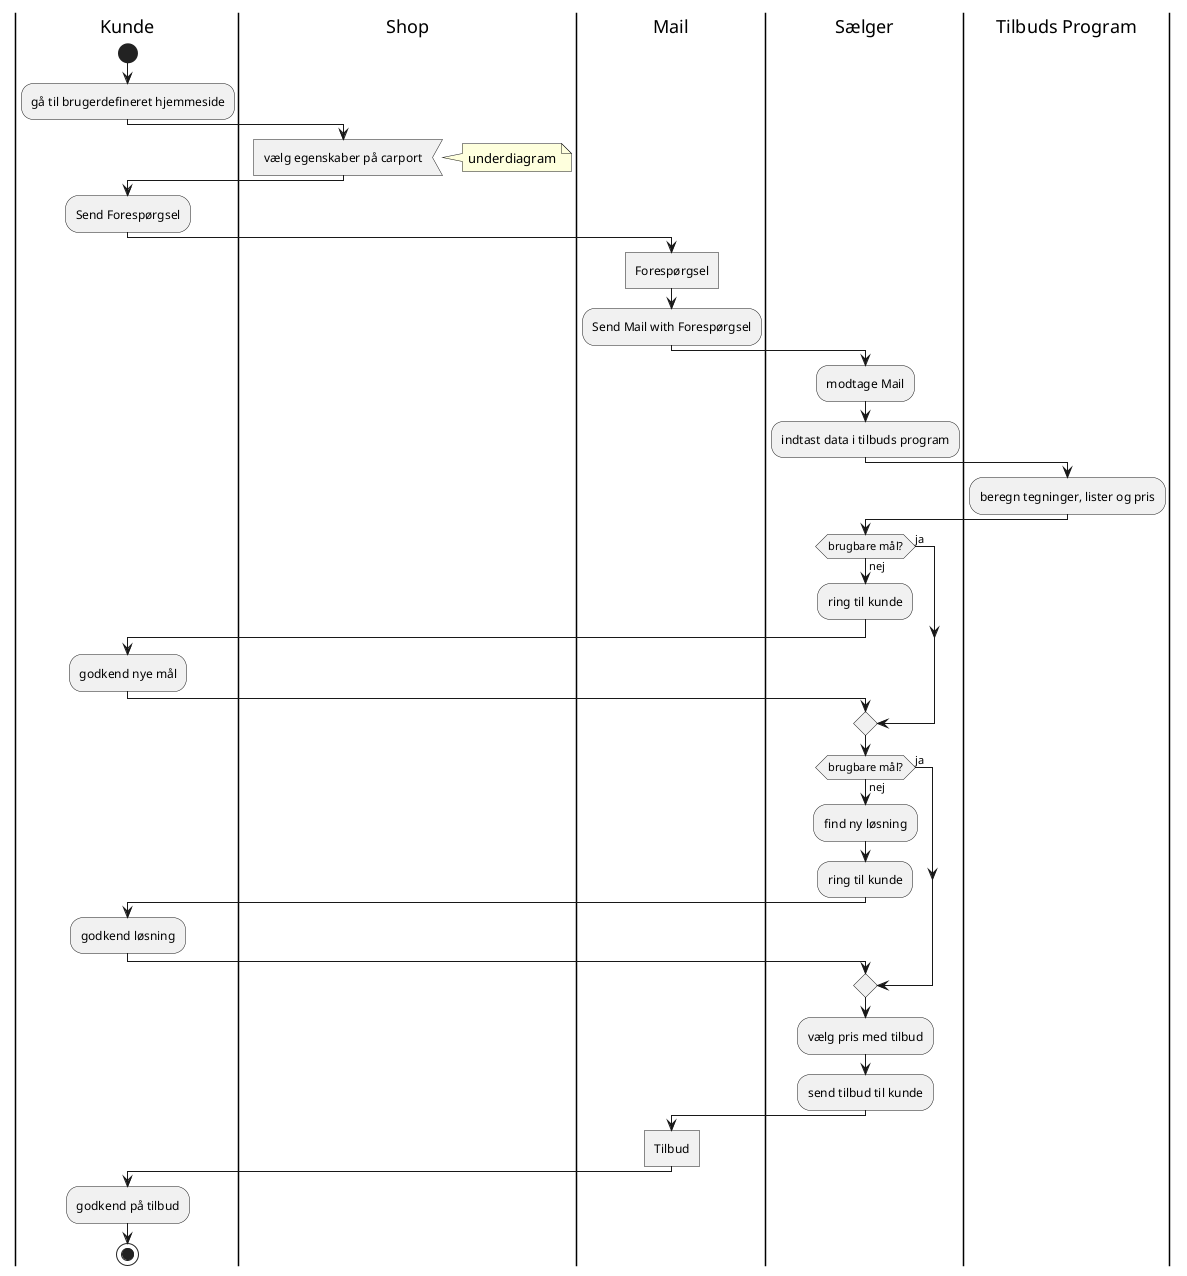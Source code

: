 @startuml
'https://plantuml.com/activity-diagram-beta

|Kunde|
start
:gå til brugerdefineret hjemmeside;
|Shop|
:vælg egenskaber på carport<
note right:underdiagram
|Kunde|
:Send Forespørgsel;
|Mail|
:Forespørgsel]
:Send Mail with Forespørgsel;
|Sælger|
:modtage Mail;
:indtast data i tilbuds program;
|Tilbuds Program|
:beregn tegninger, lister og pris;
|Sælger|
if(brugbare mål?) is (nej) then
:ring til kunde;
|Kunde|
:godkend nye mål;
else (ja)
end if
|Sælger|
if(brugbare mål?) is (nej) then
:find ny løsning;
:ring til kunde;
|Kunde|
:godkend løsning;
else (ja)
end if
|Sælger|
:vælg pris med tilbud;
:send tilbud til kunde;
|Mail|
:Tilbud]
|Kunde|
:godkend på tilbud;
stop

@enduml
